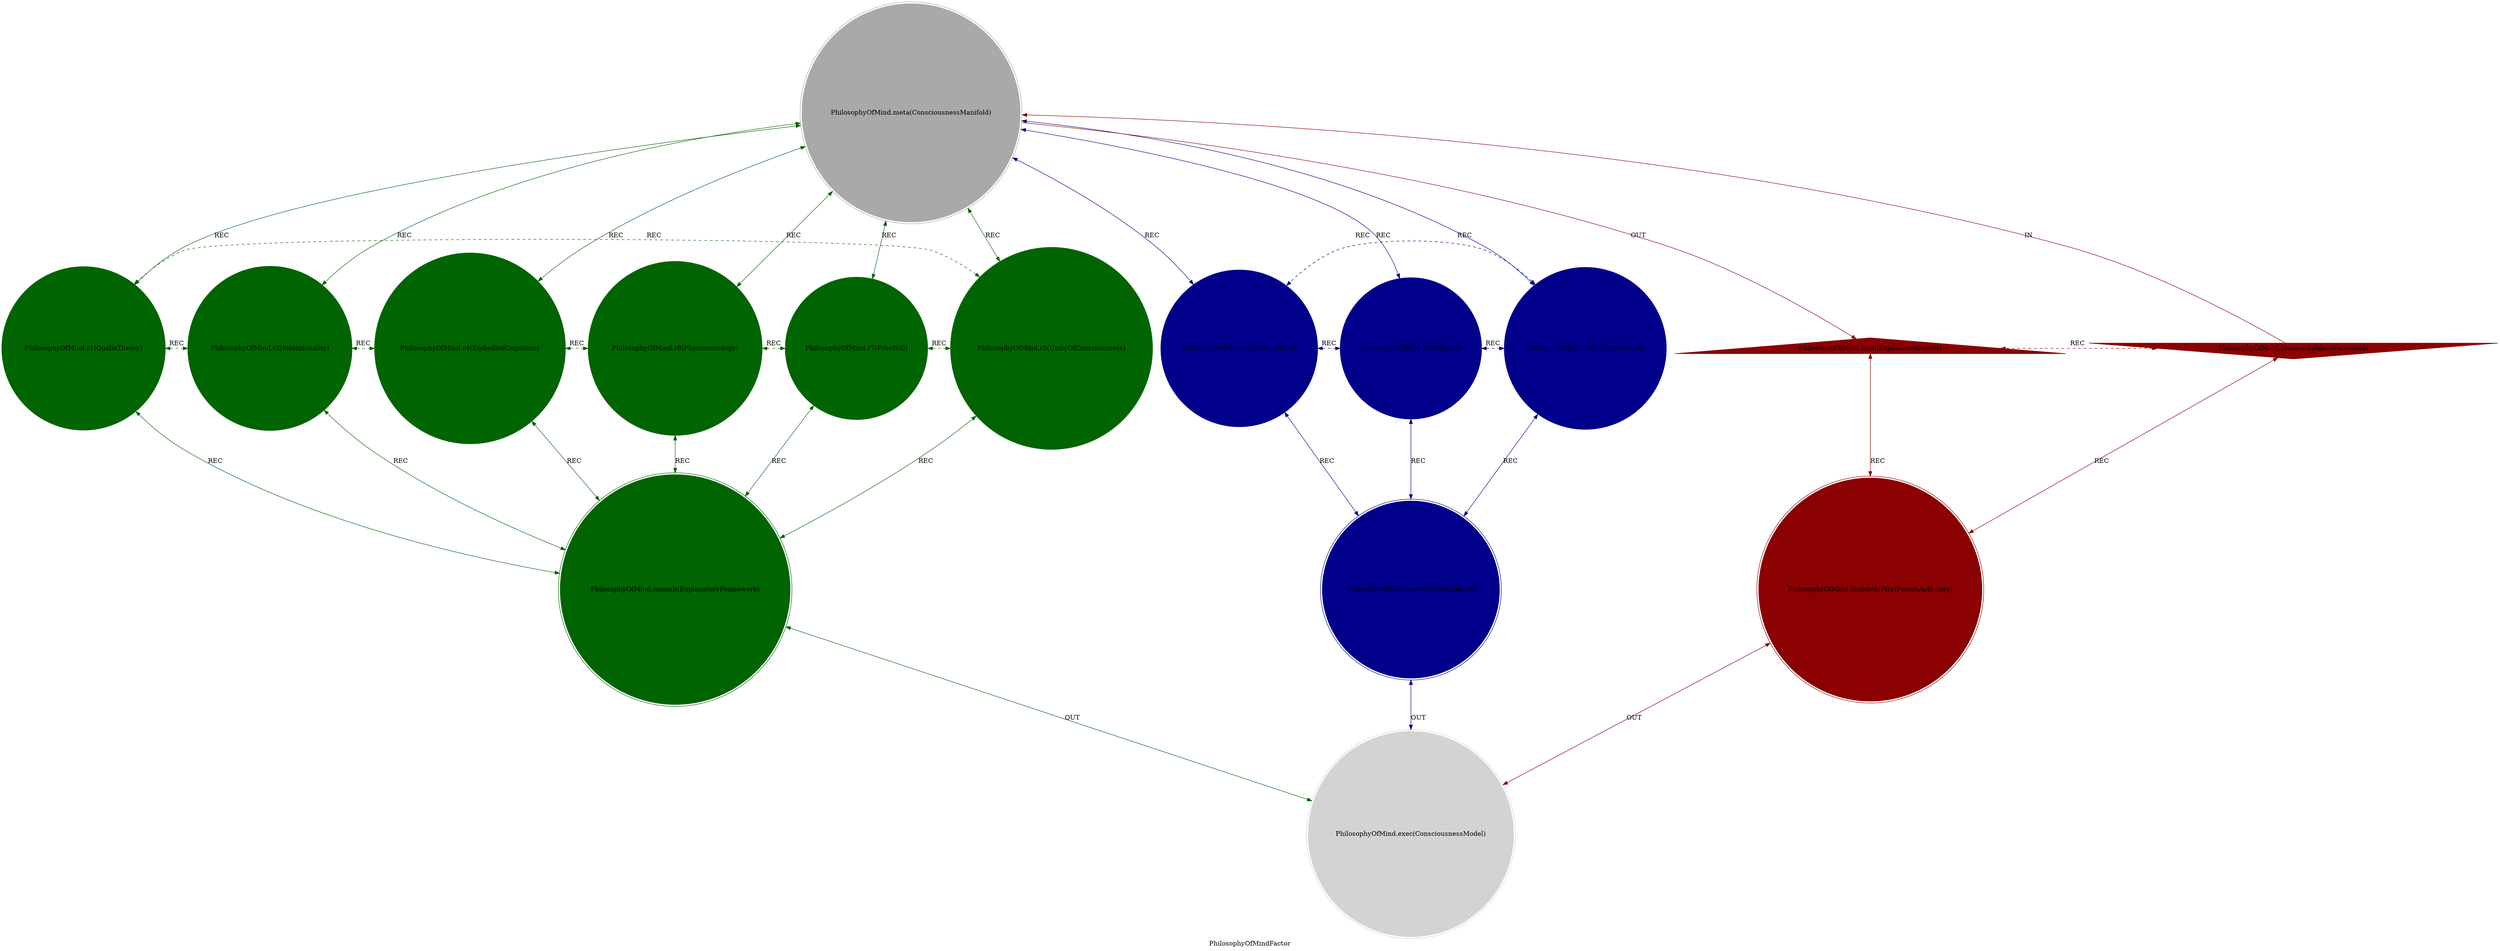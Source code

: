 strict digraph PhilosophyOfMindFactor {
    style = filled;
    color = lightgray;
    node [shape = circle; style = filled; color = lightgreen;];
    edge [color = darkgray;];
    label = "PhilosophyOfMindFactor";
    comment = "The inquiry into the nature of consciousness. The exploration of qualia, intentionality, and subjective experience—where the first-person perspective meets the third-person world, and the hard problem challenges our understanding of reality itself.";
    
    spark_0_philosophy_mind_t [label = "PhilosophyOfMind.meta(ConsciousnessManifold)";comment = "Abstract: The Principle of Subjective Experience. The meta-pattern that any system can potentially host first-person awareness—the parent of all theories about mind, from materialist reduction to panpsychist expansion.";shape = doublecircle;color = darkgray;];
    spark_1_philosophy_mind_t [label = "PhilosophyOfMind.r1(QualiaTheory)";comment = "Initiation: The Raw Feels of Experience. The subjective qualities of consciousness—the redness of red, the painfulness of pain, the ineffable 'what it is like' to be something that cannot be reduced to physical description.";color = darkgreen;];
    spark_2_philosophy_mind_t [label = "PhilosophyOfMind.r2(Intentionality)";comment = "Response: The Aboutness of Mental States. The capacity of thoughts to be about, represent, or direct toward objects and states of affairs—the arrow of meaning that connects mind to world.";color = darkgreen;];
    spark_4_philosophy_mind_t [label = "PhilosophyOfMind.r4(EmbodiedCognition)";comment = "Integration: The Mind-Body Unity. The understanding that cognition is not just brain-bound but emerges from dynamic interaction between organism and environment—thinking through doing, being through moving.";color = darkgreen;];
    spark_8_philosophy_mind_t [label = "PhilosophyOfMind.r8(Phenomenology)";comment = "Reflection: The Study of Experience Structure. The careful description of conscious experience as it appears—bracketing assumptions to reveal the essential structures of perception, time-consciousness, and lived reality.";color = darkgreen;];
    spark_7_philosophy_mind_t [label = "PhilosophyOfMind.r7(FreeWill)";comment = "Consolidation: The Agency Problem. The question of whether conscious choice is genuine or illusory—the tension between determinism and autonomy, causation and responsibility.";color = darkgreen;];
    spark_5_philosophy_mind_t [label = "PhilosophyOfMind.r5(UnityOfConsciousness)";comment = "Propagation: The Binding Problem Solution. The mystery of how disparate neural processes combine into a single, coherent subjective field—the symphony of awareness from distributed instruments.";color = darkgreen;];
    spark_3_philosophy_mind_t [label = "PhilosophyOfMind.r3(Physicalism)";comment = "Thesis: The Material Foundation. The view that mental states are identical to physical brain states—consciousness as a natural phenomenon fully explainable by physics, chemistry, and neuroscience.";color = darkblue;];
    spark_6_philosophy_mind_t [label = "PhilosophyOfMind.r6(Dualism)";comment = "Antithesis: The Separate Substances. The position that mind and matter are fundamentally distinct—consciousness as non-physical essence interacting with but not reducible to bodily processes.";color = darkblue;];
    spark_9_philosophy_mind_t [label = "PhilosophyOfMind.r9(Panpsychism)";comment = "Synthesis: The Consciousness Everywhere View. The hypothesis that consciousness is fundamental and ubiquitous—mind as a basic feature of reality present in all matter to some degree.";color = darkblue;];
    spark_a_philosophy_mind_t [label = "PhilosophyOfMind.receive(SubjectiveGround)";comment = "Potential: The Primordial Awareness. The raw capacity for experience that precedes any particular content—the silent witness, the pure consciousness that underlies all mental phenomena.";shape = invtriangle;color = darkred;];
    spark_b_philosophy_mind_t [label = "PhilosophyOfMind.send(ExperiencedWorld)";comment = "Manifest: The Phenomenal Reality. The world as it appears to consciousness—the constructed reality of colors, sounds, meanings, and values that constitutes our lived experience.";shape = triangle;color = darkred;];
    spark_c_philosophy_mind_t [label = "PhilosophyOfMind.dispatch(FirstPersonAuthority)";comment = "Why-Who: The Epistemic Privilege. The unique access each conscious being has to its own mental states—the private, immediate knowledge of what it's like to be oneself.";shape = doublecircle;color = darkred;];
    spark_d_philosophy_mind_t [label = "PhilosophyOfMind.commit(ExplanatoryFramework)";comment = "What-How: The Theory Choice. The specific philosophical position adopted to explain mind—materialist reduction, dualist interaction, panpsychist attribution, or emergentist synthesis.";shape = doublecircle;color = darkgreen;];
    spark_e_philosophy_mind_t [label = "PhilosophyOfMind.serve(LivedContext)";comment = "When-Where: The Situated Embodiment. The specific biological, cultural, and historical conditions that shape conscious experience—mind as embedded in a particular life world.";shape = doublecircle;color = darkblue;];
    spark_f_philosophy_mind_t [label = "PhilosophyOfMind.exec(ConsciousnessModel)";comment = "Which-Closure: The Working Hypothesis. The specific model of mind that guides research and understanding—integrated information theory, global workspace, predictive processing, or other frameworks.";shape = doublecircle;color = lightgray;];
    
    spark_a_philosophy_mind_t -> spark_0_philosophy_mind_t [label = "IN"; comment = "Subjective ground gives rise to consciousness manifold"; color = darkred; constraint = false;];
    spark_0_philosophy_mind_t -> spark_b_philosophy_mind_t [label = "OUT"; comment = "Consciousness manifold generates experienced world"; color = darkred;];
    spark_0_philosophy_mind_t -> spark_3_philosophy_mind_t [label = "REC"; comment = "Consciousness manifests through physical processes"; color = darkblue; dir = both;];
    spark_0_philosophy_mind_t -> spark_6_philosophy_mind_t [label = "REC"; comment = "Consciousness suggests separate mental substance"; color = darkblue; dir = both;];
    spark_0_philosophy_mind_t -> spark_9_philosophy_mind_t [label = "REC"; comment = "Consciousness appears as fundamental reality feature"; color = darkblue; dir = both;];
    spark_0_philosophy_mind_t -> spark_1_philosophy_mind_t [label = "REC"; comment = "Consciousness manifold hosts qualitative experiences"; color = darkgreen; dir = both;];
    spark_0_philosophy_mind_t -> spark_2_philosophy_mind_t [label = "REC"; comment = "Consciousness manifold enables intentional directedness"; color = darkgreen; dir = both;];
    spark_0_philosophy_mind_t -> spark_4_philosophy_mind_t [label = "REC"; comment = "Consciousness manifold requires embodied engagement"; color = darkgreen; dir = both;];
    spark_0_philosophy_mind_t -> spark_8_philosophy_mind_t [label = "REC"; comment = "Consciousness manifold invites phenomenological study"; color = darkgreen; dir = both;];
    spark_0_philosophy_mind_t -> spark_7_philosophy_mind_t [label = "REC"; comment = "Consciousness manifold raises free will questions"; color = darkgreen; dir = both;];
    spark_0_philosophy_mind_t -> spark_5_philosophy_mind_t [label = "REC"; comment = "Consciousness manifold exhibits unified character"; color = darkgreen; dir = both;];
    
    spark_a_philosophy_mind_t -> spark_c_philosophy_mind_t [label = "REC"; comment = "Subjective ground establishes first-person authority"; color = darkred; dir = both;];
    spark_b_philosophy_mind_t -> spark_c_philosophy_mind_t [label = "REC"; comment = "Experienced world validates epistemic privilege"; color = darkred; dir = both;];
    spark_1_philosophy_mind_t -> spark_d_philosophy_mind_t [label = "REC"; comment = "Qualia problems demand explanatory frameworks"; color = darkgreen; dir = both;];
    spark_2_philosophy_mind_t -> spark_d_philosophy_mind_t [label = "REC"; comment = "Intentionality requires theoretical explanation"; color = darkgreen; dir = both;];
    spark_4_philosophy_mind_t -> spark_d_philosophy_mind_t [label = "REC"; comment = "Embodiment constrains possible explanations"; color = darkgreen; dir = both;];
    spark_8_philosophy_mind_t -> spark_d_philosophy_mind_t [label = "REC"; comment = "Phenomenology provides data for theories"; color = darkgreen; dir = both;];
    spark_7_philosophy_mind_t -> spark_d_philosophy_mind_t [label = "REC"; comment = "Free will debates shape explanatory choices"; color = darkgreen; dir = both;];
    spark_5_philosophy_mind_t -> spark_d_philosophy_mind_t [label = "REC"; comment = "Unity problems guide framework development"; color = darkgreen; dir = both;];
    spark_3_philosophy_mind_t -> spark_e_philosophy_mind_t [label = "REC"; comment = "Physicalism grounds mind in biological context"; color = darkblue; dir = both;];
    spark_6_philosophy_mind_t -> spark_e_philosophy_mind_t [label = "REC"; comment = "Dualism situates mind in cultural traditions"; color = darkblue; dir = both;];
    spark_9_philosophy_mind_t -> spark_e_philosophy_mind_t [label = "REC"; comment = "Panpsychism embeds consciousness in cosmic context"; color = darkblue; dir = both;];
    
    spark_1_philosophy_mind_t -> spark_2_philosophy_mind_t [label = "REC"; comment = "Qualitative experience naturally exhibits intentionality"; color = darkgreen; dir = both; style = dashed; constraint = false;];
    spark_2_philosophy_mind_t -> spark_4_philosophy_mind_t [label = "REC"; comment = "Intentionality requires embodied engagement with world"; color = darkgreen; dir = both; style = dashed; constraint = false;];
    spark_4_philosophy_mind_t -> spark_8_philosophy_mind_t [label = "REC"; comment = "Embodied cognition invites phenomenological investigation"; color = darkgreen; dir = both; style = dashed; constraint = false;];
    spark_8_philosophy_mind_t -> spark_7_philosophy_mind_t [label = "REC"; comment = "Phenomenology reveals free will as lived experience"; color = darkgreen; dir = both; style = dashed; constraint = false;];
    spark_7_philosophy_mind_t -> spark_5_philosophy_mind_t [label = "REC"; comment = "Free will presupposes unified conscious agency"; color = darkgreen; dir = both; style = dashed; constraint = false;];
    spark_5_philosophy_mind_t -> spark_1_philosophy_mind_t [label = "REC"; comment = "Unity of consciousness binds qualitative experiences"; color = darkgreen; dir = both; style = dashed; constraint = false;];
    spark_3_philosophy_mind_t -> spark_6_philosophy_mind_t [label = "REC"; comment = "Physicalism generates dualist counter-arguments"; color = darkblue; dir = both; style = dashed; constraint = false;];
    spark_6_philosophy_mind_t -> spark_9_philosophy_mind_t [label = "REC"; comment = "Dualism evolves toward panpsychist alternatives"; color = darkblue; dir = both; style = dashed; constraint = false;];
    spark_9_philosophy_mind_t -> spark_3_philosophy_mind_t [label = "REC"; comment = "Panpsychism seeks reconciliation with physical science"; color = darkblue; dir = both; style = dashed; constraint = false;];
    spark_a_philosophy_mind_t -> spark_b_philosophy_mind_t [label = "REC"; comment = "Subjective ground manifests as experienced world"; color = darkred; dir = both; style = dashed; constraint = false;];
    
    spark_c_philosophy_mind_t -> spark_f_philosophy_mind_t [label = "OUT"; comment = "First-person authority informs consciousness models"; color = darkred; dir = both;];
    spark_d_philosophy_mind_t -> spark_f_philosophy_mind_t [label = "OUT"; comment = "Explanatory frameworks yield testable models"; color = darkgreen; dir = both;];
    spark_e_philosophy_mind_t -> spark_f_philosophy_mind_t [label = "OUT"; comment = "Lived context grounds abstract models in reality"; color = darkblue; dir = both;];
}